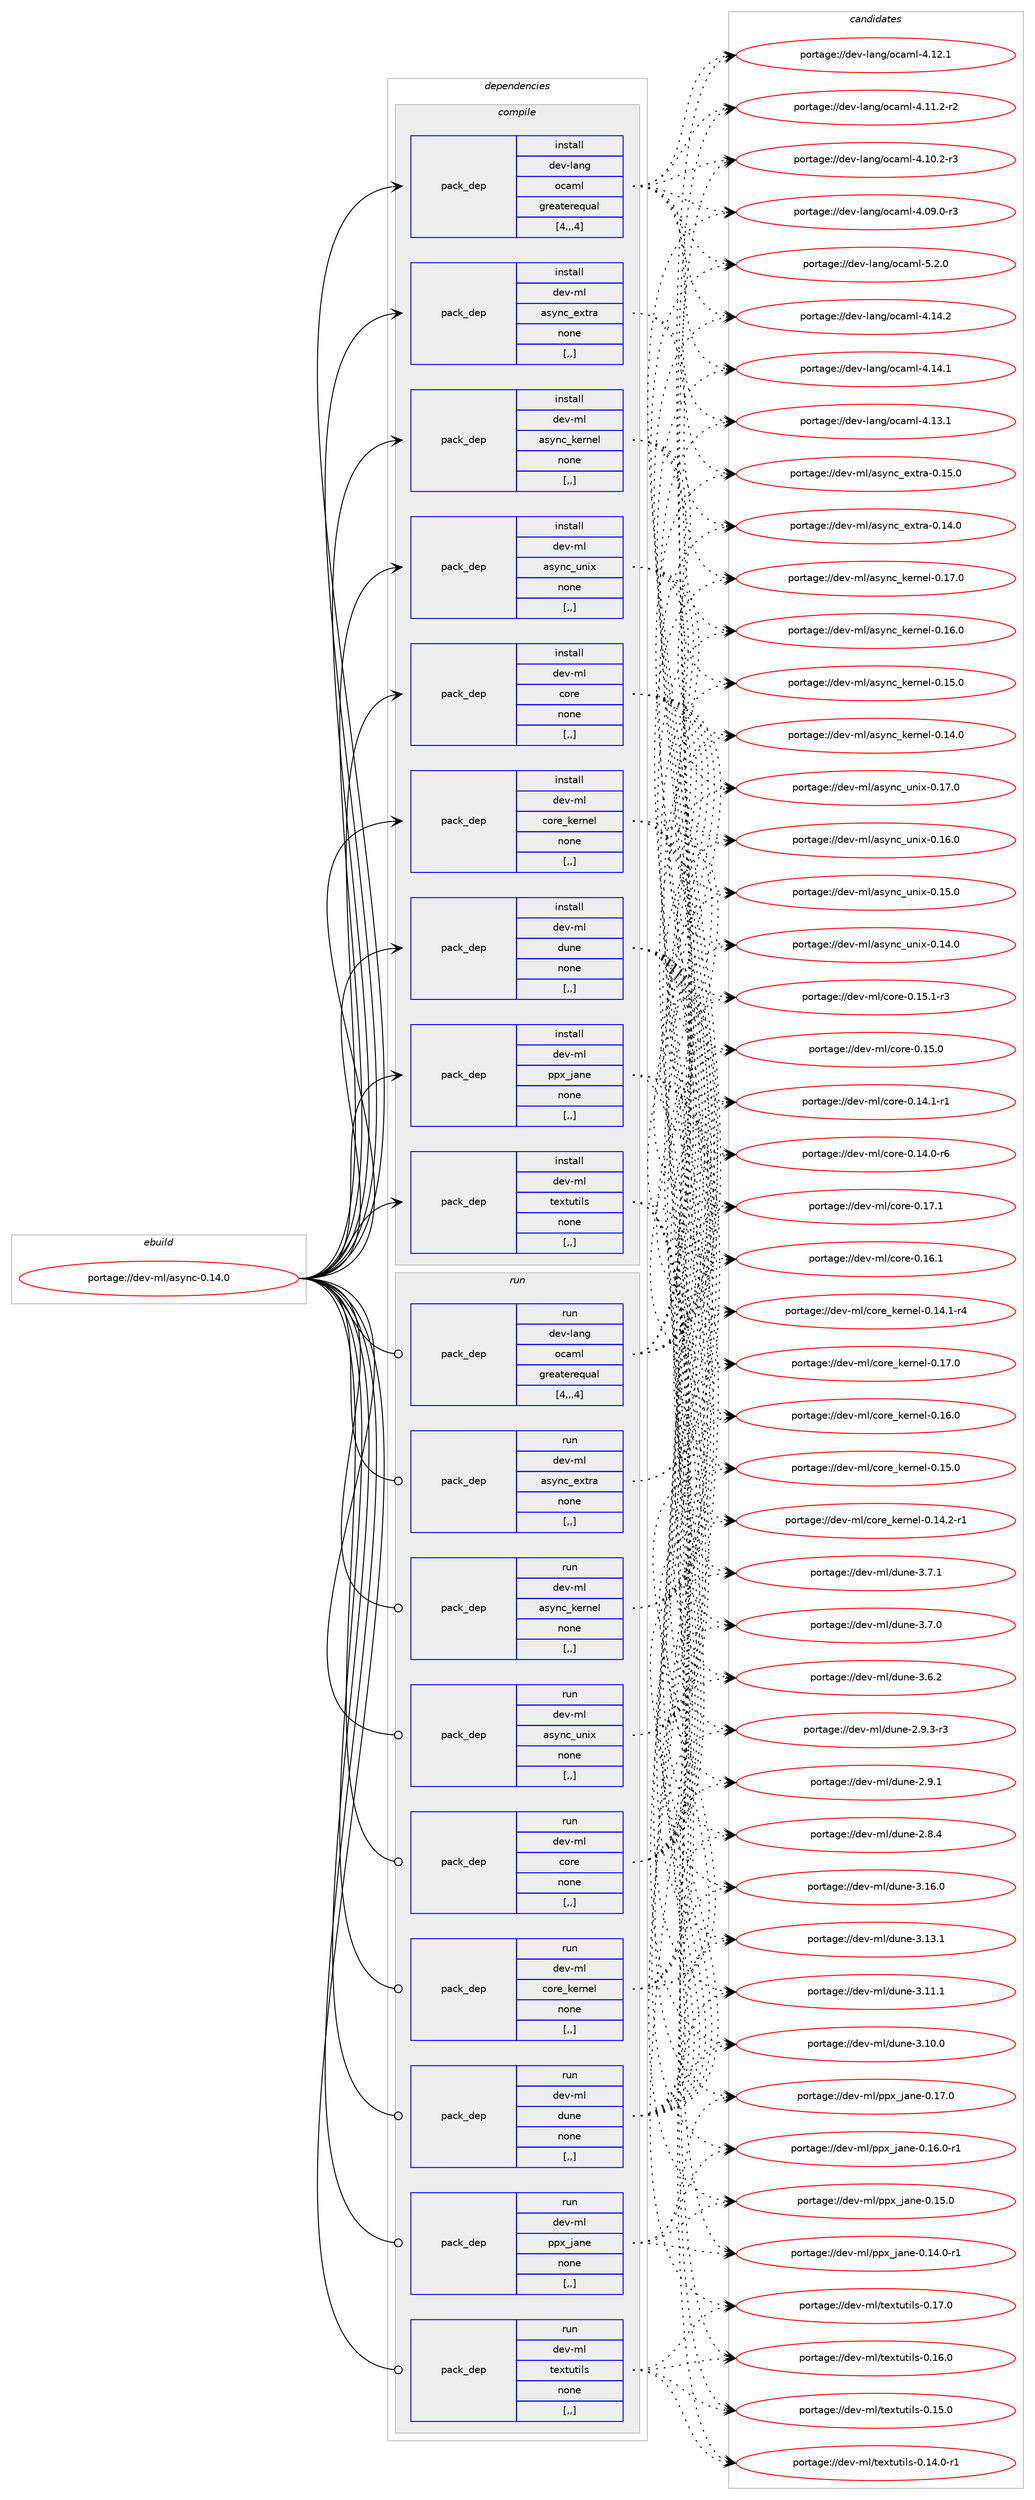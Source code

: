 digraph prolog {

# *************
# Graph options
# *************

newrank=true;
concentrate=true;
compound=true;
graph [rankdir=LR,fontname=Helvetica,fontsize=10,ranksep=1.5];#, ranksep=2.5, nodesep=0.2];
edge  [arrowhead=vee];
node  [fontname=Helvetica,fontsize=10];

# **********
# The ebuild
# **********

subgraph cluster_leftcol {
color=gray;
label=<<i>ebuild</i>>;
id [label="portage://dev-ml/async-0.14.0", color=red, width=4, href="../dev-ml/async-0.14.0.svg"];
}

# ****************
# The dependencies
# ****************

subgraph cluster_midcol {
color=gray;
label=<<i>dependencies</i>>;
subgraph cluster_compile {
fillcolor="#eeeeee";
style=filled;
label=<<i>compile</i>>;
subgraph pack86884 {
dependency117362 [label=<<TABLE BORDER="0" CELLBORDER="1" CELLSPACING="0" CELLPADDING="4" WIDTH="220"><TR><TD ROWSPAN="6" CELLPADDING="30">pack_dep</TD></TR><TR><TD WIDTH="110">install</TD></TR><TR><TD>dev-lang</TD></TR><TR><TD>ocaml</TD></TR><TR><TD>greaterequal</TD></TR><TR><TD>[4,,,4]</TD></TR></TABLE>>, shape=none, color=blue];
}
id:e -> dependency117362:w [weight=20,style="solid",arrowhead="vee"];
subgraph pack86885 {
dependency117363 [label=<<TABLE BORDER="0" CELLBORDER="1" CELLSPACING="0" CELLPADDING="4" WIDTH="220"><TR><TD ROWSPAN="6" CELLPADDING="30">pack_dep</TD></TR><TR><TD WIDTH="110">install</TD></TR><TR><TD>dev-ml</TD></TR><TR><TD>async_extra</TD></TR><TR><TD>none</TD></TR><TR><TD>[,,]</TD></TR></TABLE>>, shape=none, color=blue];
}
id:e -> dependency117363:w [weight=20,style="solid",arrowhead="vee"];
subgraph pack86886 {
dependency117364 [label=<<TABLE BORDER="0" CELLBORDER="1" CELLSPACING="0" CELLPADDING="4" WIDTH="220"><TR><TD ROWSPAN="6" CELLPADDING="30">pack_dep</TD></TR><TR><TD WIDTH="110">install</TD></TR><TR><TD>dev-ml</TD></TR><TR><TD>async_kernel</TD></TR><TR><TD>none</TD></TR><TR><TD>[,,]</TD></TR></TABLE>>, shape=none, color=blue];
}
id:e -> dependency117364:w [weight=20,style="solid",arrowhead="vee"];
subgraph pack86887 {
dependency117365 [label=<<TABLE BORDER="0" CELLBORDER="1" CELLSPACING="0" CELLPADDING="4" WIDTH="220"><TR><TD ROWSPAN="6" CELLPADDING="30">pack_dep</TD></TR><TR><TD WIDTH="110">install</TD></TR><TR><TD>dev-ml</TD></TR><TR><TD>async_unix</TD></TR><TR><TD>none</TD></TR><TR><TD>[,,]</TD></TR></TABLE>>, shape=none, color=blue];
}
id:e -> dependency117365:w [weight=20,style="solid",arrowhead="vee"];
subgraph pack86888 {
dependency117366 [label=<<TABLE BORDER="0" CELLBORDER="1" CELLSPACING="0" CELLPADDING="4" WIDTH="220"><TR><TD ROWSPAN="6" CELLPADDING="30">pack_dep</TD></TR><TR><TD WIDTH="110">install</TD></TR><TR><TD>dev-ml</TD></TR><TR><TD>core</TD></TR><TR><TD>none</TD></TR><TR><TD>[,,]</TD></TR></TABLE>>, shape=none, color=blue];
}
id:e -> dependency117366:w [weight=20,style="solid",arrowhead="vee"];
subgraph pack86889 {
dependency117367 [label=<<TABLE BORDER="0" CELLBORDER="1" CELLSPACING="0" CELLPADDING="4" WIDTH="220"><TR><TD ROWSPAN="6" CELLPADDING="30">pack_dep</TD></TR><TR><TD WIDTH="110">install</TD></TR><TR><TD>dev-ml</TD></TR><TR><TD>core_kernel</TD></TR><TR><TD>none</TD></TR><TR><TD>[,,]</TD></TR></TABLE>>, shape=none, color=blue];
}
id:e -> dependency117367:w [weight=20,style="solid",arrowhead="vee"];
subgraph pack86890 {
dependency117368 [label=<<TABLE BORDER="0" CELLBORDER="1" CELLSPACING="0" CELLPADDING="4" WIDTH="220"><TR><TD ROWSPAN="6" CELLPADDING="30">pack_dep</TD></TR><TR><TD WIDTH="110">install</TD></TR><TR><TD>dev-ml</TD></TR><TR><TD>dune</TD></TR><TR><TD>none</TD></TR><TR><TD>[,,]</TD></TR></TABLE>>, shape=none, color=blue];
}
id:e -> dependency117368:w [weight=20,style="solid",arrowhead="vee"];
subgraph pack86891 {
dependency117369 [label=<<TABLE BORDER="0" CELLBORDER="1" CELLSPACING="0" CELLPADDING="4" WIDTH="220"><TR><TD ROWSPAN="6" CELLPADDING="30">pack_dep</TD></TR><TR><TD WIDTH="110">install</TD></TR><TR><TD>dev-ml</TD></TR><TR><TD>ppx_jane</TD></TR><TR><TD>none</TD></TR><TR><TD>[,,]</TD></TR></TABLE>>, shape=none, color=blue];
}
id:e -> dependency117369:w [weight=20,style="solid",arrowhead="vee"];
subgraph pack86892 {
dependency117370 [label=<<TABLE BORDER="0" CELLBORDER="1" CELLSPACING="0" CELLPADDING="4" WIDTH="220"><TR><TD ROWSPAN="6" CELLPADDING="30">pack_dep</TD></TR><TR><TD WIDTH="110">install</TD></TR><TR><TD>dev-ml</TD></TR><TR><TD>textutils</TD></TR><TR><TD>none</TD></TR><TR><TD>[,,]</TD></TR></TABLE>>, shape=none, color=blue];
}
id:e -> dependency117370:w [weight=20,style="solid",arrowhead="vee"];
}
subgraph cluster_compileandrun {
fillcolor="#eeeeee";
style=filled;
label=<<i>compile and run</i>>;
}
subgraph cluster_run {
fillcolor="#eeeeee";
style=filled;
label=<<i>run</i>>;
subgraph pack86893 {
dependency117371 [label=<<TABLE BORDER="0" CELLBORDER="1" CELLSPACING="0" CELLPADDING="4" WIDTH="220"><TR><TD ROWSPAN="6" CELLPADDING="30">pack_dep</TD></TR><TR><TD WIDTH="110">run</TD></TR><TR><TD>dev-lang</TD></TR><TR><TD>ocaml</TD></TR><TR><TD>greaterequal</TD></TR><TR><TD>[4,,,4]</TD></TR></TABLE>>, shape=none, color=blue];
}
id:e -> dependency117371:w [weight=20,style="solid",arrowhead="odot"];
subgraph pack86894 {
dependency117372 [label=<<TABLE BORDER="0" CELLBORDER="1" CELLSPACING="0" CELLPADDING="4" WIDTH="220"><TR><TD ROWSPAN="6" CELLPADDING="30">pack_dep</TD></TR><TR><TD WIDTH="110">run</TD></TR><TR><TD>dev-ml</TD></TR><TR><TD>async_extra</TD></TR><TR><TD>none</TD></TR><TR><TD>[,,]</TD></TR></TABLE>>, shape=none, color=blue];
}
id:e -> dependency117372:w [weight=20,style="solid",arrowhead="odot"];
subgraph pack86895 {
dependency117373 [label=<<TABLE BORDER="0" CELLBORDER="1" CELLSPACING="0" CELLPADDING="4" WIDTH="220"><TR><TD ROWSPAN="6" CELLPADDING="30">pack_dep</TD></TR><TR><TD WIDTH="110">run</TD></TR><TR><TD>dev-ml</TD></TR><TR><TD>async_kernel</TD></TR><TR><TD>none</TD></TR><TR><TD>[,,]</TD></TR></TABLE>>, shape=none, color=blue];
}
id:e -> dependency117373:w [weight=20,style="solid",arrowhead="odot"];
subgraph pack86896 {
dependency117374 [label=<<TABLE BORDER="0" CELLBORDER="1" CELLSPACING="0" CELLPADDING="4" WIDTH="220"><TR><TD ROWSPAN="6" CELLPADDING="30">pack_dep</TD></TR><TR><TD WIDTH="110">run</TD></TR><TR><TD>dev-ml</TD></TR><TR><TD>async_unix</TD></TR><TR><TD>none</TD></TR><TR><TD>[,,]</TD></TR></TABLE>>, shape=none, color=blue];
}
id:e -> dependency117374:w [weight=20,style="solid",arrowhead="odot"];
subgraph pack86897 {
dependency117375 [label=<<TABLE BORDER="0" CELLBORDER="1" CELLSPACING="0" CELLPADDING="4" WIDTH="220"><TR><TD ROWSPAN="6" CELLPADDING="30">pack_dep</TD></TR><TR><TD WIDTH="110">run</TD></TR><TR><TD>dev-ml</TD></TR><TR><TD>core</TD></TR><TR><TD>none</TD></TR><TR><TD>[,,]</TD></TR></TABLE>>, shape=none, color=blue];
}
id:e -> dependency117375:w [weight=20,style="solid",arrowhead="odot"];
subgraph pack86898 {
dependency117376 [label=<<TABLE BORDER="0" CELLBORDER="1" CELLSPACING="0" CELLPADDING="4" WIDTH="220"><TR><TD ROWSPAN="6" CELLPADDING="30">pack_dep</TD></TR><TR><TD WIDTH="110">run</TD></TR><TR><TD>dev-ml</TD></TR><TR><TD>core_kernel</TD></TR><TR><TD>none</TD></TR><TR><TD>[,,]</TD></TR></TABLE>>, shape=none, color=blue];
}
id:e -> dependency117376:w [weight=20,style="solid",arrowhead="odot"];
subgraph pack86899 {
dependency117377 [label=<<TABLE BORDER="0" CELLBORDER="1" CELLSPACING="0" CELLPADDING="4" WIDTH="220"><TR><TD ROWSPAN="6" CELLPADDING="30">pack_dep</TD></TR><TR><TD WIDTH="110">run</TD></TR><TR><TD>dev-ml</TD></TR><TR><TD>dune</TD></TR><TR><TD>none</TD></TR><TR><TD>[,,]</TD></TR></TABLE>>, shape=none, color=blue];
}
id:e -> dependency117377:w [weight=20,style="solid",arrowhead="odot"];
subgraph pack86900 {
dependency117378 [label=<<TABLE BORDER="0" CELLBORDER="1" CELLSPACING="0" CELLPADDING="4" WIDTH="220"><TR><TD ROWSPAN="6" CELLPADDING="30">pack_dep</TD></TR><TR><TD WIDTH="110">run</TD></TR><TR><TD>dev-ml</TD></TR><TR><TD>ppx_jane</TD></TR><TR><TD>none</TD></TR><TR><TD>[,,]</TD></TR></TABLE>>, shape=none, color=blue];
}
id:e -> dependency117378:w [weight=20,style="solid",arrowhead="odot"];
subgraph pack86901 {
dependency117379 [label=<<TABLE BORDER="0" CELLBORDER="1" CELLSPACING="0" CELLPADDING="4" WIDTH="220"><TR><TD ROWSPAN="6" CELLPADDING="30">pack_dep</TD></TR><TR><TD WIDTH="110">run</TD></TR><TR><TD>dev-ml</TD></TR><TR><TD>textutils</TD></TR><TR><TD>none</TD></TR><TR><TD>[,,]</TD></TR></TABLE>>, shape=none, color=blue];
}
id:e -> dependency117379:w [weight=20,style="solid",arrowhead="odot"];
}
}

# **************
# The candidates
# **************

subgraph cluster_choices {
rank=same;
color=gray;
label=<<i>candidates</i>>;

subgraph choice86884 {
color=black;
nodesep=1;
choice1001011184510897110103471119997109108455346504648 [label="portage://dev-lang/ocaml-5.2.0", color=red, width=4,href="../dev-lang/ocaml-5.2.0.svg"];
choice100101118451089711010347111999710910845524649524650 [label="portage://dev-lang/ocaml-4.14.2", color=red, width=4,href="../dev-lang/ocaml-4.14.2.svg"];
choice100101118451089711010347111999710910845524649524649 [label="portage://dev-lang/ocaml-4.14.1", color=red, width=4,href="../dev-lang/ocaml-4.14.1.svg"];
choice100101118451089711010347111999710910845524649514649 [label="portage://dev-lang/ocaml-4.13.1", color=red, width=4,href="../dev-lang/ocaml-4.13.1.svg"];
choice100101118451089711010347111999710910845524649504649 [label="portage://dev-lang/ocaml-4.12.1", color=red, width=4,href="../dev-lang/ocaml-4.12.1.svg"];
choice1001011184510897110103471119997109108455246494946504511450 [label="portage://dev-lang/ocaml-4.11.2-r2", color=red, width=4,href="../dev-lang/ocaml-4.11.2-r2.svg"];
choice1001011184510897110103471119997109108455246494846504511451 [label="portage://dev-lang/ocaml-4.10.2-r3", color=red, width=4,href="../dev-lang/ocaml-4.10.2-r3.svg"];
choice1001011184510897110103471119997109108455246485746484511451 [label="portage://dev-lang/ocaml-4.09.0-r3", color=red, width=4,href="../dev-lang/ocaml-4.09.0-r3.svg"];
dependency117362:e -> choice1001011184510897110103471119997109108455346504648:w [style=dotted,weight="100"];
dependency117362:e -> choice100101118451089711010347111999710910845524649524650:w [style=dotted,weight="100"];
dependency117362:e -> choice100101118451089711010347111999710910845524649524649:w [style=dotted,weight="100"];
dependency117362:e -> choice100101118451089711010347111999710910845524649514649:w [style=dotted,weight="100"];
dependency117362:e -> choice100101118451089711010347111999710910845524649504649:w [style=dotted,weight="100"];
dependency117362:e -> choice1001011184510897110103471119997109108455246494946504511450:w [style=dotted,weight="100"];
dependency117362:e -> choice1001011184510897110103471119997109108455246494846504511451:w [style=dotted,weight="100"];
dependency117362:e -> choice1001011184510897110103471119997109108455246485746484511451:w [style=dotted,weight="100"];
}
subgraph choice86885 {
color=black;
nodesep=1;
choice10010111845109108479711512111099951011201161149745484649534648 [label="portage://dev-ml/async_extra-0.15.0", color=red, width=4,href="../dev-ml/async_extra-0.15.0.svg"];
choice10010111845109108479711512111099951011201161149745484649524648 [label="portage://dev-ml/async_extra-0.14.0", color=red, width=4,href="../dev-ml/async_extra-0.14.0.svg"];
dependency117363:e -> choice10010111845109108479711512111099951011201161149745484649534648:w [style=dotted,weight="100"];
dependency117363:e -> choice10010111845109108479711512111099951011201161149745484649524648:w [style=dotted,weight="100"];
}
subgraph choice86886 {
color=black;
nodesep=1;
choice100101118451091084797115121110999510710111411010110845484649554648 [label="portage://dev-ml/async_kernel-0.17.0", color=red, width=4,href="../dev-ml/async_kernel-0.17.0.svg"];
choice100101118451091084797115121110999510710111411010110845484649544648 [label="portage://dev-ml/async_kernel-0.16.0", color=red, width=4,href="../dev-ml/async_kernel-0.16.0.svg"];
choice100101118451091084797115121110999510710111411010110845484649534648 [label="portage://dev-ml/async_kernel-0.15.0", color=red, width=4,href="../dev-ml/async_kernel-0.15.0.svg"];
choice100101118451091084797115121110999510710111411010110845484649524648 [label="portage://dev-ml/async_kernel-0.14.0", color=red, width=4,href="../dev-ml/async_kernel-0.14.0.svg"];
dependency117364:e -> choice100101118451091084797115121110999510710111411010110845484649554648:w [style=dotted,weight="100"];
dependency117364:e -> choice100101118451091084797115121110999510710111411010110845484649544648:w [style=dotted,weight="100"];
dependency117364:e -> choice100101118451091084797115121110999510710111411010110845484649534648:w [style=dotted,weight="100"];
dependency117364:e -> choice100101118451091084797115121110999510710111411010110845484649524648:w [style=dotted,weight="100"];
}
subgraph choice86887 {
color=black;
nodesep=1;
choice100101118451091084797115121110999511711010512045484649554648 [label="portage://dev-ml/async_unix-0.17.0", color=red, width=4,href="../dev-ml/async_unix-0.17.0.svg"];
choice100101118451091084797115121110999511711010512045484649544648 [label="portage://dev-ml/async_unix-0.16.0", color=red, width=4,href="../dev-ml/async_unix-0.16.0.svg"];
choice100101118451091084797115121110999511711010512045484649534648 [label="portage://dev-ml/async_unix-0.15.0", color=red, width=4,href="../dev-ml/async_unix-0.15.0.svg"];
choice100101118451091084797115121110999511711010512045484649524648 [label="portage://dev-ml/async_unix-0.14.0", color=red, width=4,href="../dev-ml/async_unix-0.14.0.svg"];
dependency117365:e -> choice100101118451091084797115121110999511711010512045484649554648:w [style=dotted,weight="100"];
dependency117365:e -> choice100101118451091084797115121110999511711010512045484649544648:w [style=dotted,weight="100"];
dependency117365:e -> choice100101118451091084797115121110999511711010512045484649534648:w [style=dotted,weight="100"];
dependency117365:e -> choice100101118451091084797115121110999511711010512045484649524648:w [style=dotted,weight="100"];
}
subgraph choice86888 {
color=black;
nodesep=1;
choice10010111845109108479911111410145484649554649 [label="portage://dev-ml/core-0.17.1", color=red, width=4,href="../dev-ml/core-0.17.1.svg"];
choice10010111845109108479911111410145484649544649 [label="portage://dev-ml/core-0.16.1", color=red, width=4,href="../dev-ml/core-0.16.1.svg"];
choice100101118451091084799111114101454846495346494511451 [label="portage://dev-ml/core-0.15.1-r3", color=red, width=4,href="../dev-ml/core-0.15.1-r3.svg"];
choice10010111845109108479911111410145484649534648 [label="portage://dev-ml/core-0.15.0", color=red, width=4,href="../dev-ml/core-0.15.0.svg"];
choice100101118451091084799111114101454846495246494511449 [label="portage://dev-ml/core-0.14.1-r1", color=red, width=4,href="../dev-ml/core-0.14.1-r1.svg"];
choice100101118451091084799111114101454846495246484511454 [label="portage://dev-ml/core-0.14.0-r6", color=red, width=4,href="../dev-ml/core-0.14.0-r6.svg"];
dependency117366:e -> choice10010111845109108479911111410145484649554649:w [style=dotted,weight="100"];
dependency117366:e -> choice10010111845109108479911111410145484649544649:w [style=dotted,weight="100"];
dependency117366:e -> choice100101118451091084799111114101454846495346494511451:w [style=dotted,weight="100"];
dependency117366:e -> choice10010111845109108479911111410145484649534648:w [style=dotted,weight="100"];
dependency117366:e -> choice100101118451091084799111114101454846495246494511449:w [style=dotted,weight="100"];
dependency117366:e -> choice100101118451091084799111114101454846495246484511454:w [style=dotted,weight="100"];
}
subgraph choice86889 {
color=black;
nodesep=1;
choice1001011184510910847991111141019510710111411010110845484649554648 [label="portage://dev-ml/core_kernel-0.17.0", color=red, width=4,href="../dev-ml/core_kernel-0.17.0.svg"];
choice1001011184510910847991111141019510710111411010110845484649544648 [label="portage://dev-ml/core_kernel-0.16.0", color=red, width=4,href="../dev-ml/core_kernel-0.16.0.svg"];
choice1001011184510910847991111141019510710111411010110845484649534648 [label="portage://dev-ml/core_kernel-0.15.0", color=red, width=4,href="../dev-ml/core_kernel-0.15.0.svg"];
choice10010111845109108479911111410195107101114110101108454846495246504511449 [label="portage://dev-ml/core_kernel-0.14.2-r1", color=red, width=4,href="../dev-ml/core_kernel-0.14.2-r1.svg"];
choice10010111845109108479911111410195107101114110101108454846495246494511452 [label="portage://dev-ml/core_kernel-0.14.1-r4", color=red, width=4,href="../dev-ml/core_kernel-0.14.1-r4.svg"];
dependency117367:e -> choice1001011184510910847991111141019510710111411010110845484649554648:w [style=dotted,weight="100"];
dependency117367:e -> choice1001011184510910847991111141019510710111411010110845484649544648:w [style=dotted,weight="100"];
dependency117367:e -> choice1001011184510910847991111141019510710111411010110845484649534648:w [style=dotted,weight="100"];
dependency117367:e -> choice10010111845109108479911111410195107101114110101108454846495246504511449:w [style=dotted,weight="100"];
dependency117367:e -> choice10010111845109108479911111410195107101114110101108454846495246494511452:w [style=dotted,weight="100"];
}
subgraph choice86890 {
color=black;
nodesep=1;
choice100101118451091084710011711010145514649544648 [label="portage://dev-ml/dune-3.16.0", color=red, width=4,href="../dev-ml/dune-3.16.0.svg"];
choice100101118451091084710011711010145514649514649 [label="portage://dev-ml/dune-3.13.1", color=red, width=4,href="../dev-ml/dune-3.13.1.svg"];
choice100101118451091084710011711010145514649494649 [label="portage://dev-ml/dune-3.11.1", color=red, width=4,href="../dev-ml/dune-3.11.1.svg"];
choice100101118451091084710011711010145514649484648 [label="portage://dev-ml/dune-3.10.0", color=red, width=4,href="../dev-ml/dune-3.10.0.svg"];
choice1001011184510910847100117110101455146554649 [label="portage://dev-ml/dune-3.7.1", color=red, width=4,href="../dev-ml/dune-3.7.1.svg"];
choice1001011184510910847100117110101455146554648 [label="portage://dev-ml/dune-3.7.0", color=red, width=4,href="../dev-ml/dune-3.7.0.svg"];
choice1001011184510910847100117110101455146544650 [label="portage://dev-ml/dune-3.6.2", color=red, width=4,href="../dev-ml/dune-3.6.2.svg"];
choice10010111845109108471001171101014550465746514511451 [label="portage://dev-ml/dune-2.9.3-r3", color=red, width=4,href="../dev-ml/dune-2.9.3-r3.svg"];
choice1001011184510910847100117110101455046574649 [label="portage://dev-ml/dune-2.9.1", color=red, width=4,href="../dev-ml/dune-2.9.1.svg"];
choice1001011184510910847100117110101455046564652 [label="portage://dev-ml/dune-2.8.4", color=red, width=4,href="../dev-ml/dune-2.8.4.svg"];
dependency117368:e -> choice100101118451091084710011711010145514649544648:w [style=dotted,weight="100"];
dependency117368:e -> choice100101118451091084710011711010145514649514649:w [style=dotted,weight="100"];
dependency117368:e -> choice100101118451091084710011711010145514649494649:w [style=dotted,weight="100"];
dependency117368:e -> choice100101118451091084710011711010145514649484648:w [style=dotted,weight="100"];
dependency117368:e -> choice1001011184510910847100117110101455146554649:w [style=dotted,weight="100"];
dependency117368:e -> choice1001011184510910847100117110101455146554648:w [style=dotted,weight="100"];
dependency117368:e -> choice1001011184510910847100117110101455146544650:w [style=dotted,weight="100"];
dependency117368:e -> choice10010111845109108471001171101014550465746514511451:w [style=dotted,weight="100"];
dependency117368:e -> choice1001011184510910847100117110101455046574649:w [style=dotted,weight="100"];
dependency117368:e -> choice1001011184510910847100117110101455046564652:w [style=dotted,weight="100"];
}
subgraph choice86891 {
color=black;
nodesep=1;
choice1001011184510910847112112120951069711010145484649554648 [label="portage://dev-ml/ppx_jane-0.17.0", color=red, width=4,href="../dev-ml/ppx_jane-0.17.0.svg"];
choice10010111845109108471121121209510697110101454846495446484511449 [label="portage://dev-ml/ppx_jane-0.16.0-r1", color=red, width=4,href="../dev-ml/ppx_jane-0.16.0-r1.svg"];
choice1001011184510910847112112120951069711010145484649534648 [label="portage://dev-ml/ppx_jane-0.15.0", color=red, width=4,href="../dev-ml/ppx_jane-0.15.0.svg"];
choice10010111845109108471121121209510697110101454846495246484511449 [label="portage://dev-ml/ppx_jane-0.14.0-r1", color=red, width=4,href="../dev-ml/ppx_jane-0.14.0-r1.svg"];
dependency117369:e -> choice1001011184510910847112112120951069711010145484649554648:w [style=dotted,weight="100"];
dependency117369:e -> choice10010111845109108471121121209510697110101454846495446484511449:w [style=dotted,weight="100"];
dependency117369:e -> choice1001011184510910847112112120951069711010145484649534648:w [style=dotted,weight="100"];
dependency117369:e -> choice10010111845109108471121121209510697110101454846495246484511449:w [style=dotted,weight="100"];
}
subgraph choice86892 {
color=black;
nodesep=1;
choice100101118451091084711610112011611711610510811545484649554648 [label="portage://dev-ml/textutils-0.17.0", color=red, width=4,href="../dev-ml/textutils-0.17.0.svg"];
choice100101118451091084711610112011611711610510811545484649544648 [label="portage://dev-ml/textutils-0.16.0", color=red, width=4,href="../dev-ml/textutils-0.16.0.svg"];
choice100101118451091084711610112011611711610510811545484649534648 [label="portage://dev-ml/textutils-0.15.0", color=red, width=4,href="../dev-ml/textutils-0.15.0.svg"];
choice1001011184510910847116101120116117116105108115454846495246484511449 [label="portage://dev-ml/textutils-0.14.0-r1", color=red, width=4,href="../dev-ml/textutils-0.14.0-r1.svg"];
dependency117370:e -> choice100101118451091084711610112011611711610510811545484649554648:w [style=dotted,weight="100"];
dependency117370:e -> choice100101118451091084711610112011611711610510811545484649544648:w [style=dotted,weight="100"];
dependency117370:e -> choice100101118451091084711610112011611711610510811545484649534648:w [style=dotted,weight="100"];
dependency117370:e -> choice1001011184510910847116101120116117116105108115454846495246484511449:w [style=dotted,weight="100"];
}
subgraph choice86893 {
color=black;
nodesep=1;
choice1001011184510897110103471119997109108455346504648 [label="portage://dev-lang/ocaml-5.2.0", color=red, width=4,href="../dev-lang/ocaml-5.2.0.svg"];
choice100101118451089711010347111999710910845524649524650 [label="portage://dev-lang/ocaml-4.14.2", color=red, width=4,href="../dev-lang/ocaml-4.14.2.svg"];
choice100101118451089711010347111999710910845524649524649 [label="portage://dev-lang/ocaml-4.14.1", color=red, width=4,href="../dev-lang/ocaml-4.14.1.svg"];
choice100101118451089711010347111999710910845524649514649 [label="portage://dev-lang/ocaml-4.13.1", color=red, width=4,href="../dev-lang/ocaml-4.13.1.svg"];
choice100101118451089711010347111999710910845524649504649 [label="portage://dev-lang/ocaml-4.12.1", color=red, width=4,href="../dev-lang/ocaml-4.12.1.svg"];
choice1001011184510897110103471119997109108455246494946504511450 [label="portage://dev-lang/ocaml-4.11.2-r2", color=red, width=4,href="../dev-lang/ocaml-4.11.2-r2.svg"];
choice1001011184510897110103471119997109108455246494846504511451 [label="portage://dev-lang/ocaml-4.10.2-r3", color=red, width=4,href="../dev-lang/ocaml-4.10.2-r3.svg"];
choice1001011184510897110103471119997109108455246485746484511451 [label="portage://dev-lang/ocaml-4.09.0-r3", color=red, width=4,href="../dev-lang/ocaml-4.09.0-r3.svg"];
dependency117371:e -> choice1001011184510897110103471119997109108455346504648:w [style=dotted,weight="100"];
dependency117371:e -> choice100101118451089711010347111999710910845524649524650:w [style=dotted,weight="100"];
dependency117371:e -> choice100101118451089711010347111999710910845524649524649:w [style=dotted,weight="100"];
dependency117371:e -> choice100101118451089711010347111999710910845524649514649:w [style=dotted,weight="100"];
dependency117371:e -> choice100101118451089711010347111999710910845524649504649:w [style=dotted,weight="100"];
dependency117371:e -> choice1001011184510897110103471119997109108455246494946504511450:w [style=dotted,weight="100"];
dependency117371:e -> choice1001011184510897110103471119997109108455246494846504511451:w [style=dotted,weight="100"];
dependency117371:e -> choice1001011184510897110103471119997109108455246485746484511451:w [style=dotted,weight="100"];
}
subgraph choice86894 {
color=black;
nodesep=1;
choice10010111845109108479711512111099951011201161149745484649534648 [label="portage://dev-ml/async_extra-0.15.0", color=red, width=4,href="../dev-ml/async_extra-0.15.0.svg"];
choice10010111845109108479711512111099951011201161149745484649524648 [label="portage://dev-ml/async_extra-0.14.0", color=red, width=4,href="../dev-ml/async_extra-0.14.0.svg"];
dependency117372:e -> choice10010111845109108479711512111099951011201161149745484649534648:w [style=dotted,weight="100"];
dependency117372:e -> choice10010111845109108479711512111099951011201161149745484649524648:w [style=dotted,weight="100"];
}
subgraph choice86895 {
color=black;
nodesep=1;
choice100101118451091084797115121110999510710111411010110845484649554648 [label="portage://dev-ml/async_kernel-0.17.0", color=red, width=4,href="../dev-ml/async_kernel-0.17.0.svg"];
choice100101118451091084797115121110999510710111411010110845484649544648 [label="portage://dev-ml/async_kernel-0.16.0", color=red, width=4,href="../dev-ml/async_kernel-0.16.0.svg"];
choice100101118451091084797115121110999510710111411010110845484649534648 [label="portage://dev-ml/async_kernel-0.15.0", color=red, width=4,href="../dev-ml/async_kernel-0.15.0.svg"];
choice100101118451091084797115121110999510710111411010110845484649524648 [label="portage://dev-ml/async_kernel-0.14.0", color=red, width=4,href="../dev-ml/async_kernel-0.14.0.svg"];
dependency117373:e -> choice100101118451091084797115121110999510710111411010110845484649554648:w [style=dotted,weight="100"];
dependency117373:e -> choice100101118451091084797115121110999510710111411010110845484649544648:w [style=dotted,weight="100"];
dependency117373:e -> choice100101118451091084797115121110999510710111411010110845484649534648:w [style=dotted,weight="100"];
dependency117373:e -> choice100101118451091084797115121110999510710111411010110845484649524648:w [style=dotted,weight="100"];
}
subgraph choice86896 {
color=black;
nodesep=1;
choice100101118451091084797115121110999511711010512045484649554648 [label="portage://dev-ml/async_unix-0.17.0", color=red, width=4,href="../dev-ml/async_unix-0.17.0.svg"];
choice100101118451091084797115121110999511711010512045484649544648 [label="portage://dev-ml/async_unix-0.16.0", color=red, width=4,href="../dev-ml/async_unix-0.16.0.svg"];
choice100101118451091084797115121110999511711010512045484649534648 [label="portage://dev-ml/async_unix-0.15.0", color=red, width=4,href="../dev-ml/async_unix-0.15.0.svg"];
choice100101118451091084797115121110999511711010512045484649524648 [label="portage://dev-ml/async_unix-0.14.0", color=red, width=4,href="../dev-ml/async_unix-0.14.0.svg"];
dependency117374:e -> choice100101118451091084797115121110999511711010512045484649554648:w [style=dotted,weight="100"];
dependency117374:e -> choice100101118451091084797115121110999511711010512045484649544648:w [style=dotted,weight="100"];
dependency117374:e -> choice100101118451091084797115121110999511711010512045484649534648:w [style=dotted,weight="100"];
dependency117374:e -> choice100101118451091084797115121110999511711010512045484649524648:w [style=dotted,weight="100"];
}
subgraph choice86897 {
color=black;
nodesep=1;
choice10010111845109108479911111410145484649554649 [label="portage://dev-ml/core-0.17.1", color=red, width=4,href="../dev-ml/core-0.17.1.svg"];
choice10010111845109108479911111410145484649544649 [label="portage://dev-ml/core-0.16.1", color=red, width=4,href="../dev-ml/core-0.16.1.svg"];
choice100101118451091084799111114101454846495346494511451 [label="portage://dev-ml/core-0.15.1-r3", color=red, width=4,href="../dev-ml/core-0.15.1-r3.svg"];
choice10010111845109108479911111410145484649534648 [label="portage://dev-ml/core-0.15.0", color=red, width=4,href="../dev-ml/core-0.15.0.svg"];
choice100101118451091084799111114101454846495246494511449 [label="portage://dev-ml/core-0.14.1-r1", color=red, width=4,href="../dev-ml/core-0.14.1-r1.svg"];
choice100101118451091084799111114101454846495246484511454 [label="portage://dev-ml/core-0.14.0-r6", color=red, width=4,href="../dev-ml/core-0.14.0-r6.svg"];
dependency117375:e -> choice10010111845109108479911111410145484649554649:w [style=dotted,weight="100"];
dependency117375:e -> choice10010111845109108479911111410145484649544649:w [style=dotted,weight="100"];
dependency117375:e -> choice100101118451091084799111114101454846495346494511451:w [style=dotted,weight="100"];
dependency117375:e -> choice10010111845109108479911111410145484649534648:w [style=dotted,weight="100"];
dependency117375:e -> choice100101118451091084799111114101454846495246494511449:w [style=dotted,weight="100"];
dependency117375:e -> choice100101118451091084799111114101454846495246484511454:w [style=dotted,weight="100"];
}
subgraph choice86898 {
color=black;
nodesep=1;
choice1001011184510910847991111141019510710111411010110845484649554648 [label="portage://dev-ml/core_kernel-0.17.0", color=red, width=4,href="../dev-ml/core_kernel-0.17.0.svg"];
choice1001011184510910847991111141019510710111411010110845484649544648 [label="portage://dev-ml/core_kernel-0.16.0", color=red, width=4,href="../dev-ml/core_kernel-0.16.0.svg"];
choice1001011184510910847991111141019510710111411010110845484649534648 [label="portage://dev-ml/core_kernel-0.15.0", color=red, width=4,href="../dev-ml/core_kernel-0.15.0.svg"];
choice10010111845109108479911111410195107101114110101108454846495246504511449 [label="portage://dev-ml/core_kernel-0.14.2-r1", color=red, width=4,href="../dev-ml/core_kernel-0.14.2-r1.svg"];
choice10010111845109108479911111410195107101114110101108454846495246494511452 [label="portage://dev-ml/core_kernel-0.14.1-r4", color=red, width=4,href="../dev-ml/core_kernel-0.14.1-r4.svg"];
dependency117376:e -> choice1001011184510910847991111141019510710111411010110845484649554648:w [style=dotted,weight="100"];
dependency117376:e -> choice1001011184510910847991111141019510710111411010110845484649544648:w [style=dotted,weight="100"];
dependency117376:e -> choice1001011184510910847991111141019510710111411010110845484649534648:w [style=dotted,weight="100"];
dependency117376:e -> choice10010111845109108479911111410195107101114110101108454846495246504511449:w [style=dotted,weight="100"];
dependency117376:e -> choice10010111845109108479911111410195107101114110101108454846495246494511452:w [style=dotted,weight="100"];
}
subgraph choice86899 {
color=black;
nodesep=1;
choice100101118451091084710011711010145514649544648 [label="portage://dev-ml/dune-3.16.0", color=red, width=4,href="../dev-ml/dune-3.16.0.svg"];
choice100101118451091084710011711010145514649514649 [label="portage://dev-ml/dune-3.13.1", color=red, width=4,href="../dev-ml/dune-3.13.1.svg"];
choice100101118451091084710011711010145514649494649 [label="portage://dev-ml/dune-3.11.1", color=red, width=4,href="../dev-ml/dune-3.11.1.svg"];
choice100101118451091084710011711010145514649484648 [label="portage://dev-ml/dune-3.10.0", color=red, width=4,href="../dev-ml/dune-3.10.0.svg"];
choice1001011184510910847100117110101455146554649 [label="portage://dev-ml/dune-3.7.1", color=red, width=4,href="../dev-ml/dune-3.7.1.svg"];
choice1001011184510910847100117110101455146554648 [label="portage://dev-ml/dune-3.7.0", color=red, width=4,href="../dev-ml/dune-3.7.0.svg"];
choice1001011184510910847100117110101455146544650 [label="portage://dev-ml/dune-3.6.2", color=red, width=4,href="../dev-ml/dune-3.6.2.svg"];
choice10010111845109108471001171101014550465746514511451 [label="portage://dev-ml/dune-2.9.3-r3", color=red, width=4,href="../dev-ml/dune-2.9.3-r3.svg"];
choice1001011184510910847100117110101455046574649 [label="portage://dev-ml/dune-2.9.1", color=red, width=4,href="../dev-ml/dune-2.9.1.svg"];
choice1001011184510910847100117110101455046564652 [label="portage://dev-ml/dune-2.8.4", color=red, width=4,href="../dev-ml/dune-2.8.4.svg"];
dependency117377:e -> choice100101118451091084710011711010145514649544648:w [style=dotted,weight="100"];
dependency117377:e -> choice100101118451091084710011711010145514649514649:w [style=dotted,weight="100"];
dependency117377:e -> choice100101118451091084710011711010145514649494649:w [style=dotted,weight="100"];
dependency117377:e -> choice100101118451091084710011711010145514649484648:w [style=dotted,weight="100"];
dependency117377:e -> choice1001011184510910847100117110101455146554649:w [style=dotted,weight="100"];
dependency117377:e -> choice1001011184510910847100117110101455146554648:w [style=dotted,weight="100"];
dependency117377:e -> choice1001011184510910847100117110101455146544650:w [style=dotted,weight="100"];
dependency117377:e -> choice10010111845109108471001171101014550465746514511451:w [style=dotted,weight="100"];
dependency117377:e -> choice1001011184510910847100117110101455046574649:w [style=dotted,weight="100"];
dependency117377:e -> choice1001011184510910847100117110101455046564652:w [style=dotted,weight="100"];
}
subgraph choice86900 {
color=black;
nodesep=1;
choice1001011184510910847112112120951069711010145484649554648 [label="portage://dev-ml/ppx_jane-0.17.0", color=red, width=4,href="../dev-ml/ppx_jane-0.17.0.svg"];
choice10010111845109108471121121209510697110101454846495446484511449 [label="portage://dev-ml/ppx_jane-0.16.0-r1", color=red, width=4,href="../dev-ml/ppx_jane-0.16.0-r1.svg"];
choice1001011184510910847112112120951069711010145484649534648 [label="portage://dev-ml/ppx_jane-0.15.0", color=red, width=4,href="../dev-ml/ppx_jane-0.15.0.svg"];
choice10010111845109108471121121209510697110101454846495246484511449 [label="portage://dev-ml/ppx_jane-0.14.0-r1", color=red, width=4,href="../dev-ml/ppx_jane-0.14.0-r1.svg"];
dependency117378:e -> choice1001011184510910847112112120951069711010145484649554648:w [style=dotted,weight="100"];
dependency117378:e -> choice10010111845109108471121121209510697110101454846495446484511449:w [style=dotted,weight="100"];
dependency117378:e -> choice1001011184510910847112112120951069711010145484649534648:w [style=dotted,weight="100"];
dependency117378:e -> choice10010111845109108471121121209510697110101454846495246484511449:w [style=dotted,weight="100"];
}
subgraph choice86901 {
color=black;
nodesep=1;
choice100101118451091084711610112011611711610510811545484649554648 [label="portage://dev-ml/textutils-0.17.0", color=red, width=4,href="../dev-ml/textutils-0.17.0.svg"];
choice100101118451091084711610112011611711610510811545484649544648 [label="portage://dev-ml/textutils-0.16.0", color=red, width=4,href="../dev-ml/textutils-0.16.0.svg"];
choice100101118451091084711610112011611711610510811545484649534648 [label="portage://dev-ml/textutils-0.15.0", color=red, width=4,href="../dev-ml/textutils-0.15.0.svg"];
choice1001011184510910847116101120116117116105108115454846495246484511449 [label="portage://dev-ml/textutils-0.14.0-r1", color=red, width=4,href="../dev-ml/textutils-0.14.0-r1.svg"];
dependency117379:e -> choice100101118451091084711610112011611711610510811545484649554648:w [style=dotted,weight="100"];
dependency117379:e -> choice100101118451091084711610112011611711610510811545484649544648:w [style=dotted,weight="100"];
dependency117379:e -> choice100101118451091084711610112011611711610510811545484649534648:w [style=dotted,weight="100"];
dependency117379:e -> choice1001011184510910847116101120116117116105108115454846495246484511449:w [style=dotted,weight="100"];
}
}

}
